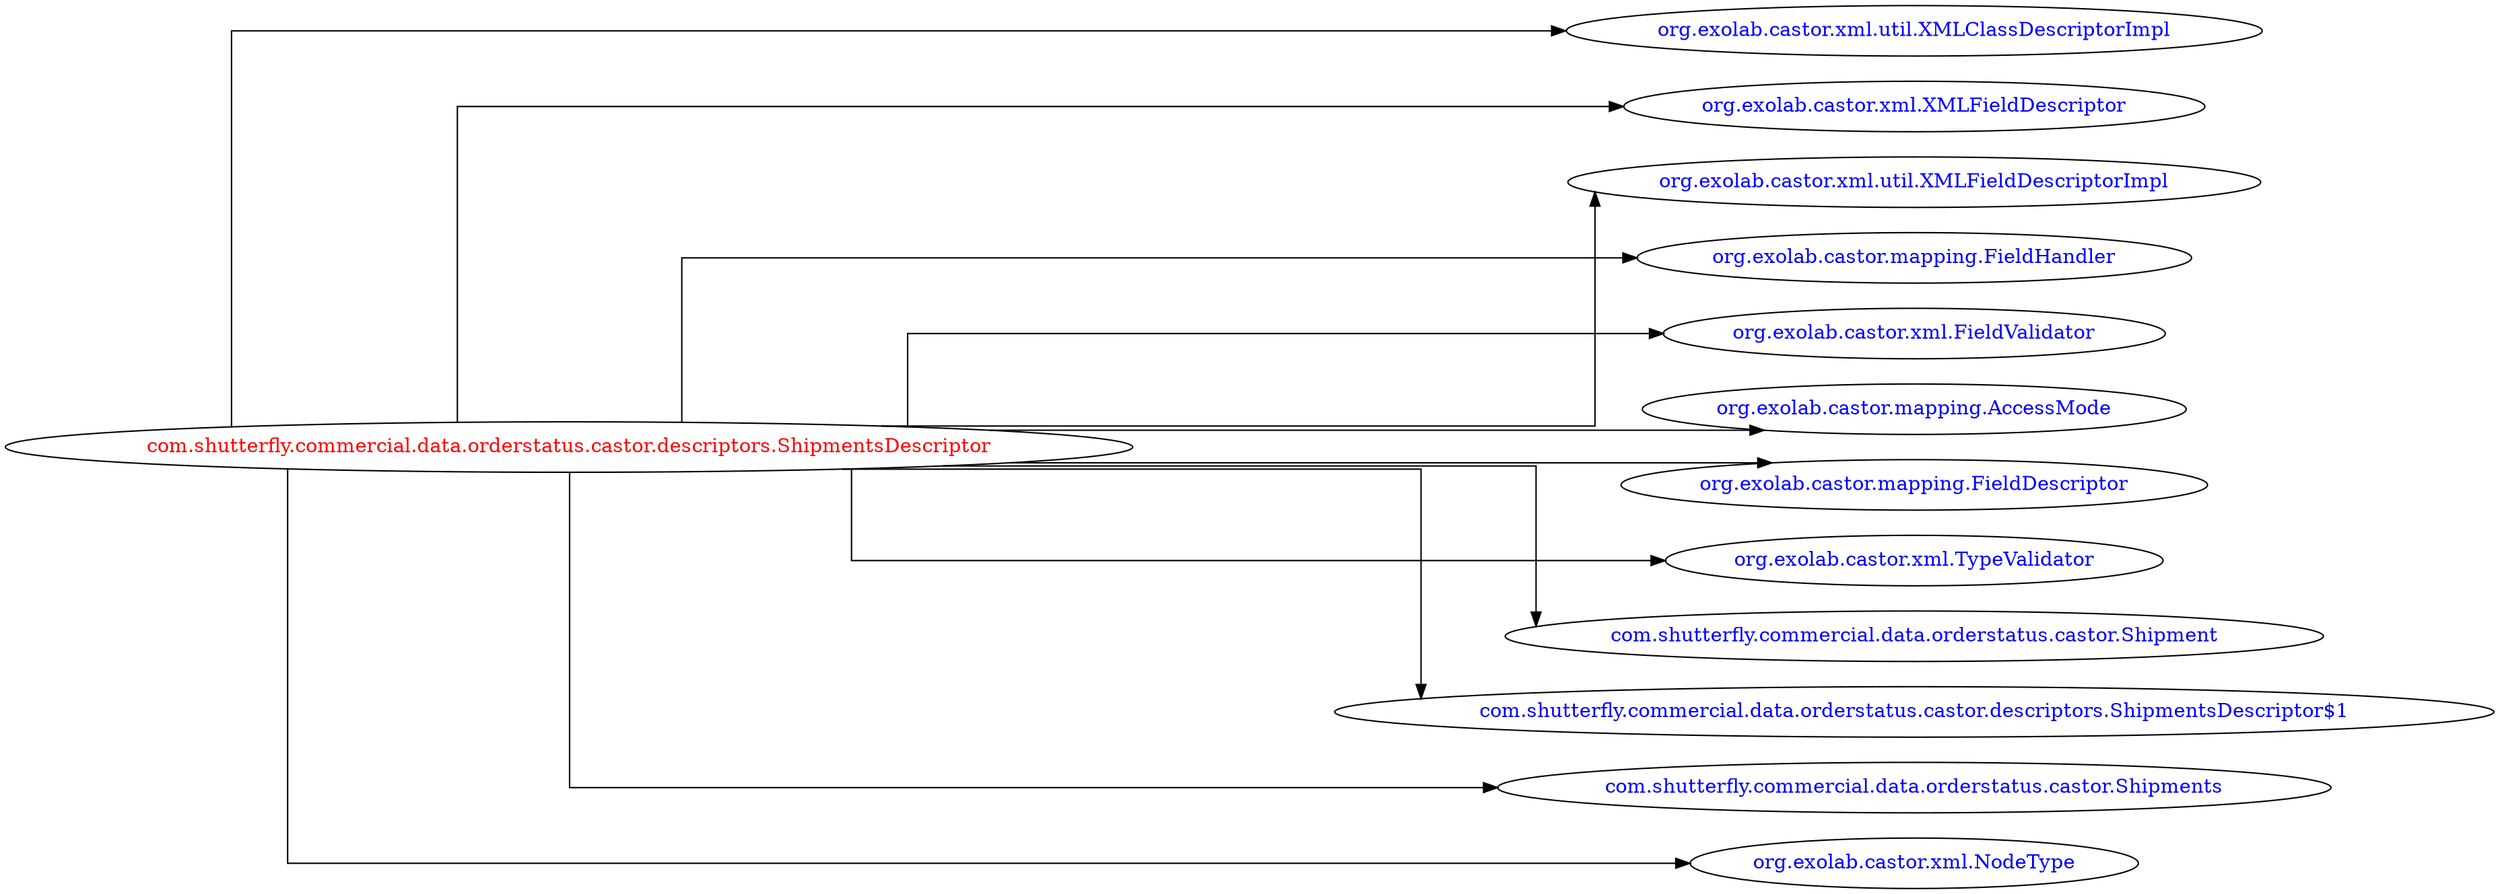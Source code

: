 digraph dependencyGraph {
 concentrate=true;
 ranksep="2.0";
 rankdir="LR"; 
 splines="ortho";
"com.shutterfly.commercial.data.orderstatus.castor.descriptors.ShipmentsDescriptor" [fontcolor="red"];
"org.exolab.castor.xml.util.XMLClassDescriptorImpl" [ fontcolor="blue" ];
"com.shutterfly.commercial.data.orderstatus.castor.descriptors.ShipmentsDescriptor"->"org.exolab.castor.xml.util.XMLClassDescriptorImpl";
"org.exolab.castor.xml.XMLFieldDescriptor" [ fontcolor="blue" ];
"com.shutterfly.commercial.data.orderstatus.castor.descriptors.ShipmentsDescriptor"->"org.exolab.castor.xml.XMLFieldDescriptor";
"org.exolab.castor.xml.util.XMLFieldDescriptorImpl" [ fontcolor="blue" ];
"com.shutterfly.commercial.data.orderstatus.castor.descriptors.ShipmentsDescriptor"->"org.exolab.castor.xml.util.XMLFieldDescriptorImpl";
"org.exolab.castor.mapping.FieldHandler" [ fontcolor="blue" ];
"com.shutterfly.commercial.data.orderstatus.castor.descriptors.ShipmentsDescriptor"->"org.exolab.castor.mapping.FieldHandler";
"org.exolab.castor.xml.FieldValidator" [ fontcolor="blue" ];
"com.shutterfly.commercial.data.orderstatus.castor.descriptors.ShipmentsDescriptor"->"org.exolab.castor.xml.FieldValidator";
"org.exolab.castor.mapping.AccessMode" [ fontcolor="blue" ];
"com.shutterfly.commercial.data.orderstatus.castor.descriptors.ShipmentsDescriptor"->"org.exolab.castor.mapping.AccessMode";
"org.exolab.castor.mapping.FieldDescriptor" [ fontcolor="blue" ];
"com.shutterfly.commercial.data.orderstatus.castor.descriptors.ShipmentsDescriptor"->"org.exolab.castor.mapping.FieldDescriptor";
"org.exolab.castor.xml.TypeValidator" [ fontcolor="blue" ];
"com.shutterfly.commercial.data.orderstatus.castor.descriptors.ShipmentsDescriptor"->"org.exolab.castor.xml.TypeValidator";
"com.shutterfly.commercial.data.orderstatus.castor.Shipment" [ fontcolor="blue" ];
"com.shutterfly.commercial.data.orderstatus.castor.descriptors.ShipmentsDescriptor"->"com.shutterfly.commercial.data.orderstatus.castor.Shipment";
"com.shutterfly.commercial.data.orderstatus.castor.descriptors.ShipmentsDescriptor$1" [ fontcolor="blue" ];
"com.shutterfly.commercial.data.orderstatus.castor.descriptors.ShipmentsDescriptor"->"com.shutterfly.commercial.data.orderstatus.castor.descriptors.ShipmentsDescriptor$1";
"com.shutterfly.commercial.data.orderstatus.castor.Shipments" [ fontcolor="blue" ];
"com.shutterfly.commercial.data.orderstatus.castor.descriptors.ShipmentsDescriptor"->"com.shutterfly.commercial.data.orderstatus.castor.Shipments";
"org.exolab.castor.xml.NodeType" [ fontcolor="blue" ];
"com.shutterfly.commercial.data.orderstatus.castor.descriptors.ShipmentsDescriptor"->"org.exolab.castor.xml.NodeType";
}